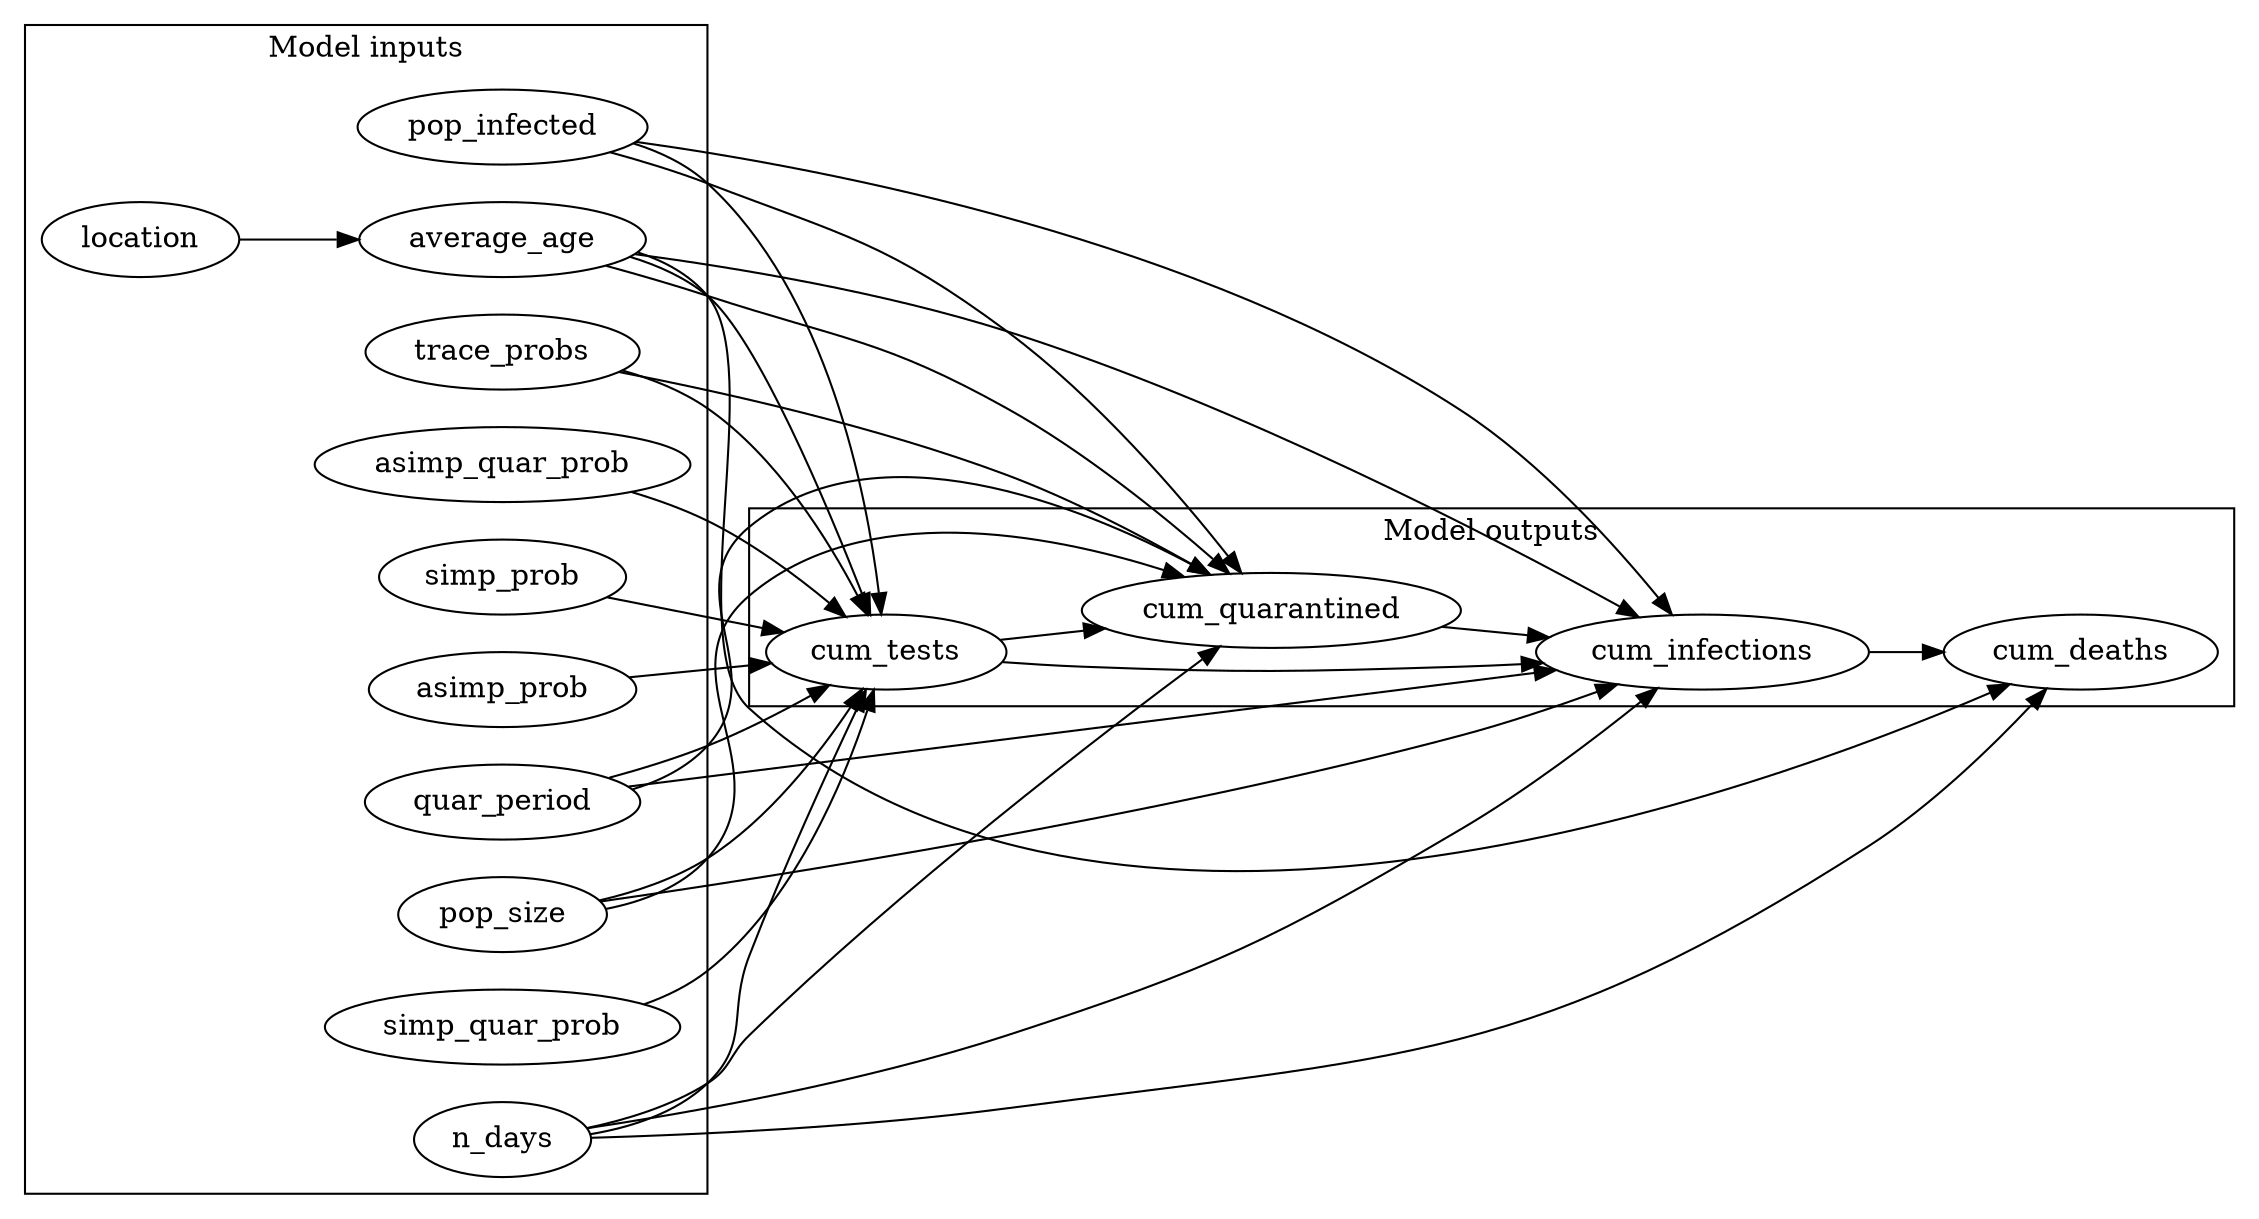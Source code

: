 digraph "" {
	graph [newrank=True,
		rankdir=LR
	];
	subgraph cluster_inputs {
		graph [label="Model inputs"];
		n_days;
		quar_period;
		pop_size;
		pop_infected;
		location;
		average_age;
		simp_prob;
		asimp_prob;
		simp_quar_prob;
		asimp_quar_prob;
		trace_probs;
	}
	subgraph cluster_outputs {
		graph [label="Model outputs"];
		cum_tests;
		cum_quarantined;
		cum_infections;
		cum_deaths;
	}
	n_days -> cum_tests;
	n_days -> cum_quarantined;
	n_days -> cum_infections;
	n_days -> cum_deaths;
	quar_period -> cum_tests;
	quar_period -> cum_quarantined;
	quar_period -> cum_infections;
	pop_size -> cum_tests;
	pop_size -> cum_quarantined;
	pop_size -> cum_infections;
	pop_infected -> cum_tests;
	pop_infected -> cum_quarantined;
	pop_infected -> cum_infections;
	location -> average_age;
	average_age -> cum_tests;
	average_age -> cum_quarantined;
	average_age -> cum_infections;
	average_age -> cum_deaths;
	simp_prob -> cum_tests;
	asimp_prob -> cum_tests;
	simp_quar_prob -> cum_tests;
	asimp_quar_prob -> cum_tests;
	trace_probs -> cum_tests;
	trace_probs -> cum_quarantined;
	cum_tests -> cum_quarantined;
	cum_tests -> cum_infections;
	cum_quarantined -> cum_infections;
	cum_infections -> cum_deaths;
}
